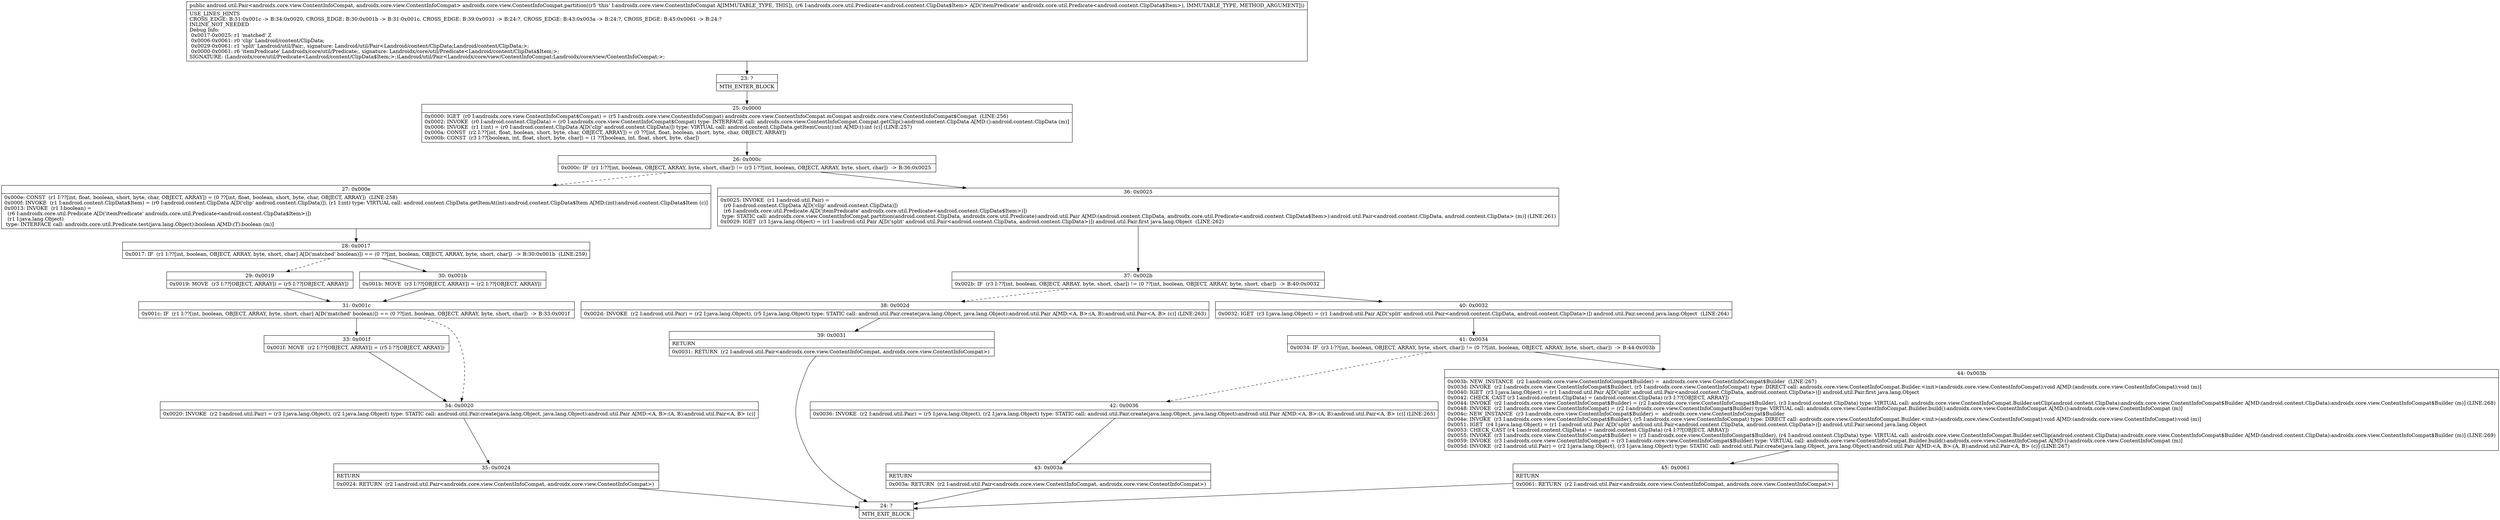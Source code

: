 digraph "CFG forandroidx.core.view.ContentInfoCompat.partition(Landroidx\/core\/util\/Predicate;)Landroid\/util\/Pair;" {
Node_23 [shape=record,label="{23\:\ ?|MTH_ENTER_BLOCK\l}"];
Node_25 [shape=record,label="{25\:\ 0x0000|0x0000: IGET  (r0 I:androidx.core.view.ContentInfoCompat$Compat) = (r5 I:androidx.core.view.ContentInfoCompat) androidx.core.view.ContentInfoCompat.mCompat androidx.core.view.ContentInfoCompat$Compat  (LINE:256)\l0x0002: INVOKE  (r0 I:android.content.ClipData) = (r0 I:androidx.core.view.ContentInfoCompat$Compat) type: INTERFACE call: androidx.core.view.ContentInfoCompat.Compat.getClip():android.content.ClipData A[MD:():android.content.ClipData (m)]\l0x0006: INVOKE  (r1 I:int) = (r0 I:android.content.ClipData A[D('clip' android.content.ClipData)]) type: VIRTUAL call: android.content.ClipData.getItemCount():int A[MD:():int (c)] (LINE:257)\l0x000a: CONST  (r2 I:??[int, float, boolean, short, byte, char, OBJECT, ARRAY]) = (0 ??[int, float, boolean, short, byte, char, OBJECT, ARRAY]) \l0x000b: CONST  (r3 I:??[boolean, int, float, short, byte, char]) = (1 ??[boolean, int, float, short, byte, char]) \l}"];
Node_26 [shape=record,label="{26\:\ 0x000c|0x000c: IF  (r1 I:??[int, boolean, OBJECT, ARRAY, byte, short, char]) != (r3 I:??[int, boolean, OBJECT, ARRAY, byte, short, char])  \-\> B:36:0x0025 \l}"];
Node_27 [shape=record,label="{27\:\ 0x000e|0x000e: CONST  (r1 I:??[int, float, boolean, short, byte, char, OBJECT, ARRAY]) = (0 ??[int, float, boolean, short, byte, char, OBJECT, ARRAY])  (LINE:258)\l0x000f: INVOKE  (r1 I:android.content.ClipData$Item) = (r0 I:android.content.ClipData A[D('clip' android.content.ClipData)]), (r1 I:int) type: VIRTUAL call: android.content.ClipData.getItemAt(int):android.content.ClipData$Item A[MD:(int):android.content.ClipData$Item (c)]\l0x0013: INVOKE  (r1 I:boolean) = \l  (r6 I:androidx.core.util.Predicate A[D('itemPredicate' androidx.core.util.Predicate\<android.content.ClipData$Item\>)])\l  (r1 I:java.lang.Object)\l type: INTERFACE call: androidx.core.util.Predicate.test(java.lang.Object):boolean A[MD:(T):boolean (m)]\l}"];
Node_28 [shape=record,label="{28\:\ 0x0017|0x0017: IF  (r1 I:??[int, boolean, OBJECT, ARRAY, byte, short, char] A[D('matched' boolean)]) == (0 ??[int, boolean, OBJECT, ARRAY, byte, short, char])  \-\> B:30:0x001b  (LINE:259)\l}"];
Node_29 [shape=record,label="{29\:\ 0x0019|0x0019: MOVE  (r3 I:??[OBJECT, ARRAY]) = (r5 I:??[OBJECT, ARRAY]) \l}"];
Node_31 [shape=record,label="{31\:\ 0x001c|0x001c: IF  (r1 I:??[int, boolean, OBJECT, ARRAY, byte, short, char] A[D('matched' boolean)]) == (0 ??[int, boolean, OBJECT, ARRAY, byte, short, char])  \-\> B:33:0x001f \l}"];
Node_33 [shape=record,label="{33\:\ 0x001f|0x001f: MOVE  (r2 I:??[OBJECT, ARRAY]) = (r5 I:??[OBJECT, ARRAY]) \l}"];
Node_34 [shape=record,label="{34\:\ 0x0020|0x0020: INVOKE  (r2 I:android.util.Pair) = (r3 I:java.lang.Object), (r2 I:java.lang.Object) type: STATIC call: android.util.Pair.create(java.lang.Object, java.lang.Object):android.util.Pair A[MD:\<A, B\>:(A, B):android.util.Pair\<A, B\> (c)]\l}"];
Node_35 [shape=record,label="{35\:\ 0x0024|RETURN\l|0x0024: RETURN  (r2 I:android.util.Pair\<androidx.core.view.ContentInfoCompat, androidx.core.view.ContentInfoCompat\>) \l}"];
Node_24 [shape=record,label="{24\:\ ?|MTH_EXIT_BLOCK\l}"];
Node_30 [shape=record,label="{30\:\ 0x001b|0x001b: MOVE  (r3 I:??[OBJECT, ARRAY]) = (r2 I:??[OBJECT, ARRAY]) \l}"];
Node_36 [shape=record,label="{36\:\ 0x0025|0x0025: INVOKE  (r1 I:android.util.Pair) = \l  (r0 I:android.content.ClipData A[D('clip' android.content.ClipData)])\l  (r6 I:androidx.core.util.Predicate A[D('itemPredicate' androidx.core.util.Predicate\<android.content.ClipData$Item\>)])\l type: STATIC call: androidx.core.view.ContentInfoCompat.partition(android.content.ClipData, androidx.core.util.Predicate):android.util.Pair A[MD:(android.content.ClipData, androidx.core.util.Predicate\<android.content.ClipData$Item\>):android.util.Pair\<android.content.ClipData, android.content.ClipData\> (m)] (LINE:261)\l0x0029: IGET  (r3 I:java.lang.Object) = (r1 I:android.util.Pair A[D('split' android.util.Pair\<android.content.ClipData, android.content.ClipData\>)]) android.util.Pair.first java.lang.Object  (LINE:262)\l}"];
Node_37 [shape=record,label="{37\:\ 0x002b|0x002b: IF  (r3 I:??[int, boolean, OBJECT, ARRAY, byte, short, char]) != (0 ??[int, boolean, OBJECT, ARRAY, byte, short, char])  \-\> B:40:0x0032 \l}"];
Node_38 [shape=record,label="{38\:\ 0x002d|0x002d: INVOKE  (r2 I:android.util.Pair) = (r2 I:java.lang.Object), (r5 I:java.lang.Object) type: STATIC call: android.util.Pair.create(java.lang.Object, java.lang.Object):android.util.Pair A[MD:\<A, B\>:(A, B):android.util.Pair\<A, B\> (c)] (LINE:263)\l}"];
Node_39 [shape=record,label="{39\:\ 0x0031|RETURN\l|0x0031: RETURN  (r2 I:android.util.Pair\<androidx.core.view.ContentInfoCompat, androidx.core.view.ContentInfoCompat\>) \l}"];
Node_40 [shape=record,label="{40\:\ 0x0032|0x0032: IGET  (r3 I:java.lang.Object) = (r1 I:android.util.Pair A[D('split' android.util.Pair\<android.content.ClipData, android.content.ClipData\>)]) android.util.Pair.second java.lang.Object  (LINE:264)\l}"];
Node_41 [shape=record,label="{41\:\ 0x0034|0x0034: IF  (r3 I:??[int, boolean, OBJECT, ARRAY, byte, short, char]) != (0 ??[int, boolean, OBJECT, ARRAY, byte, short, char])  \-\> B:44:0x003b \l}"];
Node_42 [shape=record,label="{42\:\ 0x0036|0x0036: INVOKE  (r2 I:android.util.Pair) = (r5 I:java.lang.Object), (r2 I:java.lang.Object) type: STATIC call: android.util.Pair.create(java.lang.Object, java.lang.Object):android.util.Pair A[MD:\<A, B\>:(A, B):android.util.Pair\<A, B\> (c)] (LINE:265)\l}"];
Node_43 [shape=record,label="{43\:\ 0x003a|RETURN\l|0x003a: RETURN  (r2 I:android.util.Pair\<androidx.core.view.ContentInfoCompat, androidx.core.view.ContentInfoCompat\>) \l}"];
Node_44 [shape=record,label="{44\:\ 0x003b|0x003b: NEW_INSTANCE  (r2 I:androidx.core.view.ContentInfoCompat$Builder) =  androidx.core.view.ContentInfoCompat$Builder  (LINE:267)\l0x003d: INVOKE  (r2 I:androidx.core.view.ContentInfoCompat$Builder), (r5 I:androidx.core.view.ContentInfoCompat) type: DIRECT call: androidx.core.view.ContentInfoCompat.Builder.\<init\>(androidx.core.view.ContentInfoCompat):void A[MD:(androidx.core.view.ContentInfoCompat):void (m)]\l0x0040: IGET  (r3 I:java.lang.Object) = (r1 I:android.util.Pair A[D('split' android.util.Pair\<android.content.ClipData, android.content.ClipData\>)]) android.util.Pair.first java.lang.Object \l0x0042: CHECK_CAST (r3 I:android.content.ClipData) = (android.content.ClipData) (r3 I:??[OBJECT, ARRAY]) \l0x0044: INVOKE  (r2 I:androidx.core.view.ContentInfoCompat$Builder) = (r2 I:androidx.core.view.ContentInfoCompat$Builder), (r3 I:android.content.ClipData) type: VIRTUAL call: androidx.core.view.ContentInfoCompat.Builder.setClip(android.content.ClipData):androidx.core.view.ContentInfoCompat$Builder A[MD:(android.content.ClipData):androidx.core.view.ContentInfoCompat$Builder (m)] (LINE:268)\l0x0048: INVOKE  (r2 I:androidx.core.view.ContentInfoCompat) = (r2 I:androidx.core.view.ContentInfoCompat$Builder) type: VIRTUAL call: androidx.core.view.ContentInfoCompat.Builder.build():androidx.core.view.ContentInfoCompat A[MD:():androidx.core.view.ContentInfoCompat (m)]\l0x004c: NEW_INSTANCE  (r3 I:androidx.core.view.ContentInfoCompat$Builder) =  androidx.core.view.ContentInfoCompat$Builder \l0x004e: INVOKE  (r3 I:androidx.core.view.ContentInfoCompat$Builder), (r5 I:androidx.core.view.ContentInfoCompat) type: DIRECT call: androidx.core.view.ContentInfoCompat.Builder.\<init\>(androidx.core.view.ContentInfoCompat):void A[MD:(androidx.core.view.ContentInfoCompat):void (m)]\l0x0051: IGET  (r4 I:java.lang.Object) = (r1 I:android.util.Pair A[D('split' android.util.Pair\<android.content.ClipData, android.content.ClipData\>)]) android.util.Pair.second java.lang.Object \l0x0053: CHECK_CAST (r4 I:android.content.ClipData) = (android.content.ClipData) (r4 I:??[OBJECT, ARRAY]) \l0x0055: INVOKE  (r3 I:androidx.core.view.ContentInfoCompat$Builder) = (r3 I:androidx.core.view.ContentInfoCompat$Builder), (r4 I:android.content.ClipData) type: VIRTUAL call: androidx.core.view.ContentInfoCompat.Builder.setClip(android.content.ClipData):androidx.core.view.ContentInfoCompat$Builder A[MD:(android.content.ClipData):androidx.core.view.ContentInfoCompat$Builder (m)] (LINE:269)\l0x0059: INVOKE  (r3 I:androidx.core.view.ContentInfoCompat) = (r3 I:androidx.core.view.ContentInfoCompat$Builder) type: VIRTUAL call: androidx.core.view.ContentInfoCompat.Builder.build():androidx.core.view.ContentInfoCompat A[MD:():androidx.core.view.ContentInfoCompat (m)]\l0x005d: INVOKE  (r2 I:android.util.Pair) = (r2 I:java.lang.Object), (r3 I:java.lang.Object) type: STATIC call: android.util.Pair.create(java.lang.Object, java.lang.Object):android.util.Pair A[MD:\<A, B\>:(A, B):android.util.Pair\<A, B\> (c)] (LINE:267)\l}"];
Node_45 [shape=record,label="{45\:\ 0x0061|RETURN\l|0x0061: RETURN  (r2 I:android.util.Pair\<androidx.core.view.ContentInfoCompat, androidx.core.view.ContentInfoCompat\>) \l}"];
MethodNode[shape=record,label="{public android.util.Pair\<androidx.core.view.ContentInfoCompat, androidx.core.view.ContentInfoCompat\> androidx.core.view.ContentInfoCompat.partition((r5 'this' I:androidx.core.view.ContentInfoCompat A[IMMUTABLE_TYPE, THIS]), (r6 I:androidx.core.util.Predicate\<android.content.ClipData$Item\> A[D('itemPredicate' androidx.core.util.Predicate\<android.content.ClipData$Item\>), IMMUTABLE_TYPE, METHOD_ARGUMENT]))  | USE_LINES_HINTS\lCROSS_EDGE: B:31:0x001c \-\> B:34:0x0020, CROSS_EDGE: B:30:0x001b \-\> B:31:0x001c, CROSS_EDGE: B:39:0x0031 \-\> B:24:?, CROSS_EDGE: B:43:0x003a \-\> B:24:?, CROSS_EDGE: B:45:0x0061 \-\> B:24:?\lINLINE_NOT_NEEDED\lDebug Info:\l  0x0017\-0x0025: r1 'matched' Z\l  0x0006\-0x0061: r0 'clip' Landroid\/content\/ClipData;\l  0x0029\-0x0061: r1 'split' Landroid\/util\/Pair;, signature: Landroid\/util\/Pair\<Landroid\/content\/ClipData;Landroid\/content\/ClipData;\>;\l  0x0000\-0x0061: r6 'itemPredicate' Landroidx\/core\/util\/Predicate;, signature: Landroidx\/core\/util\/Predicate\<Landroid\/content\/ClipData$Item;\>;\lSIGNATURE: (Landroidx\/core\/util\/Predicate\<Landroid\/content\/ClipData$Item;\>;)Landroid\/util\/Pair\<Landroidx\/core\/view\/ContentInfoCompat;Landroidx\/core\/view\/ContentInfoCompat;\>;\l}"];
MethodNode -> Node_23;Node_23 -> Node_25;
Node_25 -> Node_26;
Node_26 -> Node_27[style=dashed];
Node_26 -> Node_36;
Node_27 -> Node_28;
Node_28 -> Node_29[style=dashed];
Node_28 -> Node_30;
Node_29 -> Node_31;
Node_31 -> Node_33;
Node_31 -> Node_34[style=dashed];
Node_33 -> Node_34;
Node_34 -> Node_35;
Node_35 -> Node_24;
Node_30 -> Node_31;
Node_36 -> Node_37;
Node_37 -> Node_38[style=dashed];
Node_37 -> Node_40;
Node_38 -> Node_39;
Node_39 -> Node_24;
Node_40 -> Node_41;
Node_41 -> Node_42[style=dashed];
Node_41 -> Node_44;
Node_42 -> Node_43;
Node_43 -> Node_24;
Node_44 -> Node_45;
Node_45 -> Node_24;
}

